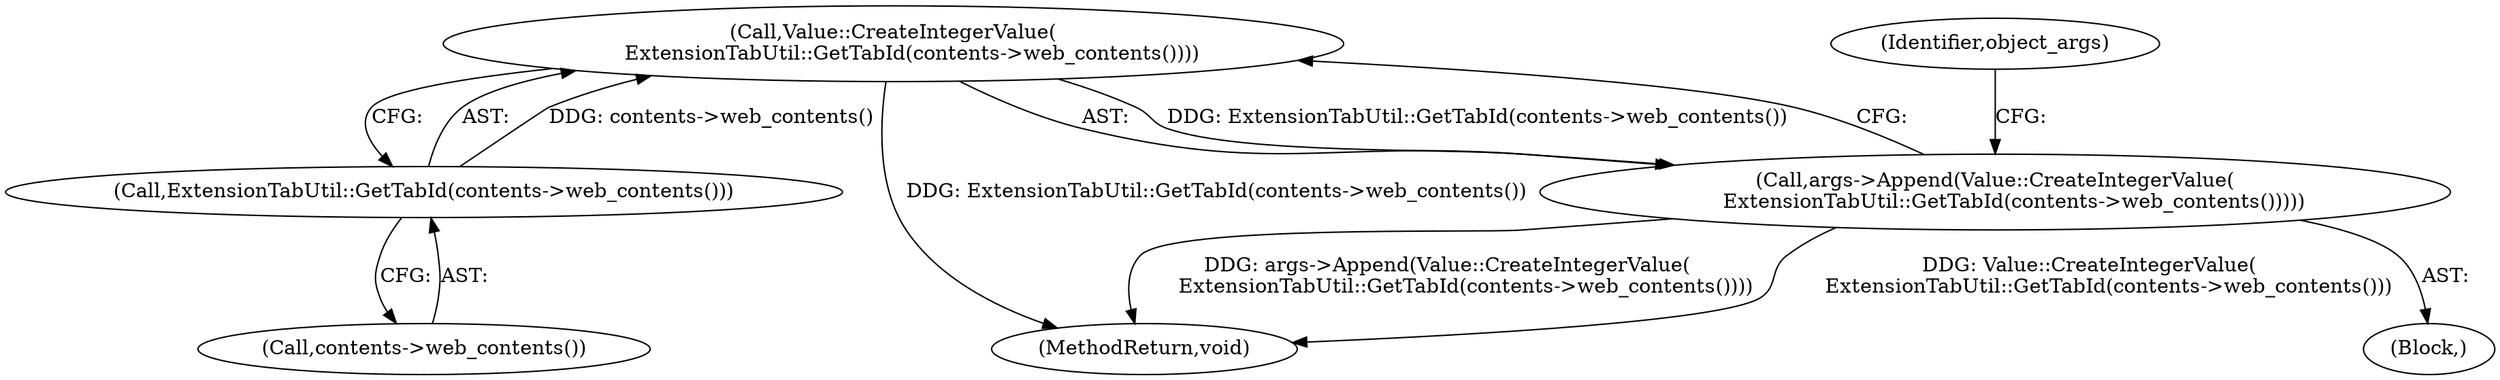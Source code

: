 digraph "1_Chrome_e89cfcb9090e8c98129ae9160c513f504db74599_0@del" {
"1000112" [label="(Call,Value::CreateIntegerValue(\n      ExtensionTabUtil::GetTabId(contents->web_contents())))"];
"1000113" [label="(Call,ExtensionTabUtil::GetTabId(contents->web_contents()))"];
"1000111" [label="(Call,args->Append(Value::CreateIntegerValue(\n      ExtensionTabUtil::GetTabId(contents->web_contents()))))"];
"1000136" [label="(MethodReturn,void)"];
"1000111" [label="(Call,args->Append(Value::CreateIntegerValue(\n      ExtensionTabUtil::GetTabId(contents->web_contents()))))"];
"1000112" [label="(Call,Value::CreateIntegerValue(\n      ExtensionTabUtil::GetTabId(contents->web_contents())))"];
"1000113" [label="(Call,ExtensionTabUtil::GetTabId(contents->web_contents()))"];
"1000103" [label="(Block,)"];
"1000114" [label="(Call,contents->web_contents())"];
"1000117" [label="(Identifier,object_args)"];
"1000112" -> "1000111"  [label="AST: "];
"1000112" -> "1000113"  [label="CFG: "];
"1000113" -> "1000112"  [label="AST: "];
"1000111" -> "1000112"  [label="CFG: "];
"1000112" -> "1000136"  [label="DDG: ExtensionTabUtil::GetTabId(contents->web_contents())"];
"1000112" -> "1000111"  [label="DDG: ExtensionTabUtil::GetTabId(contents->web_contents())"];
"1000113" -> "1000112"  [label="DDG: contents->web_contents()"];
"1000113" -> "1000114"  [label="CFG: "];
"1000114" -> "1000113"  [label="AST: "];
"1000111" -> "1000103"  [label="AST: "];
"1000117" -> "1000111"  [label="CFG: "];
"1000111" -> "1000136"  [label="DDG: Value::CreateIntegerValue(\n      ExtensionTabUtil::GetTabId(contents->web_contents()))"];
"1000111" -> "1000136"  [label="DDG: args->Append(Value::CreateIntegerValue(\n      ExtensionTabUtil::GetTabId(contents->web_contents())))"];
}
